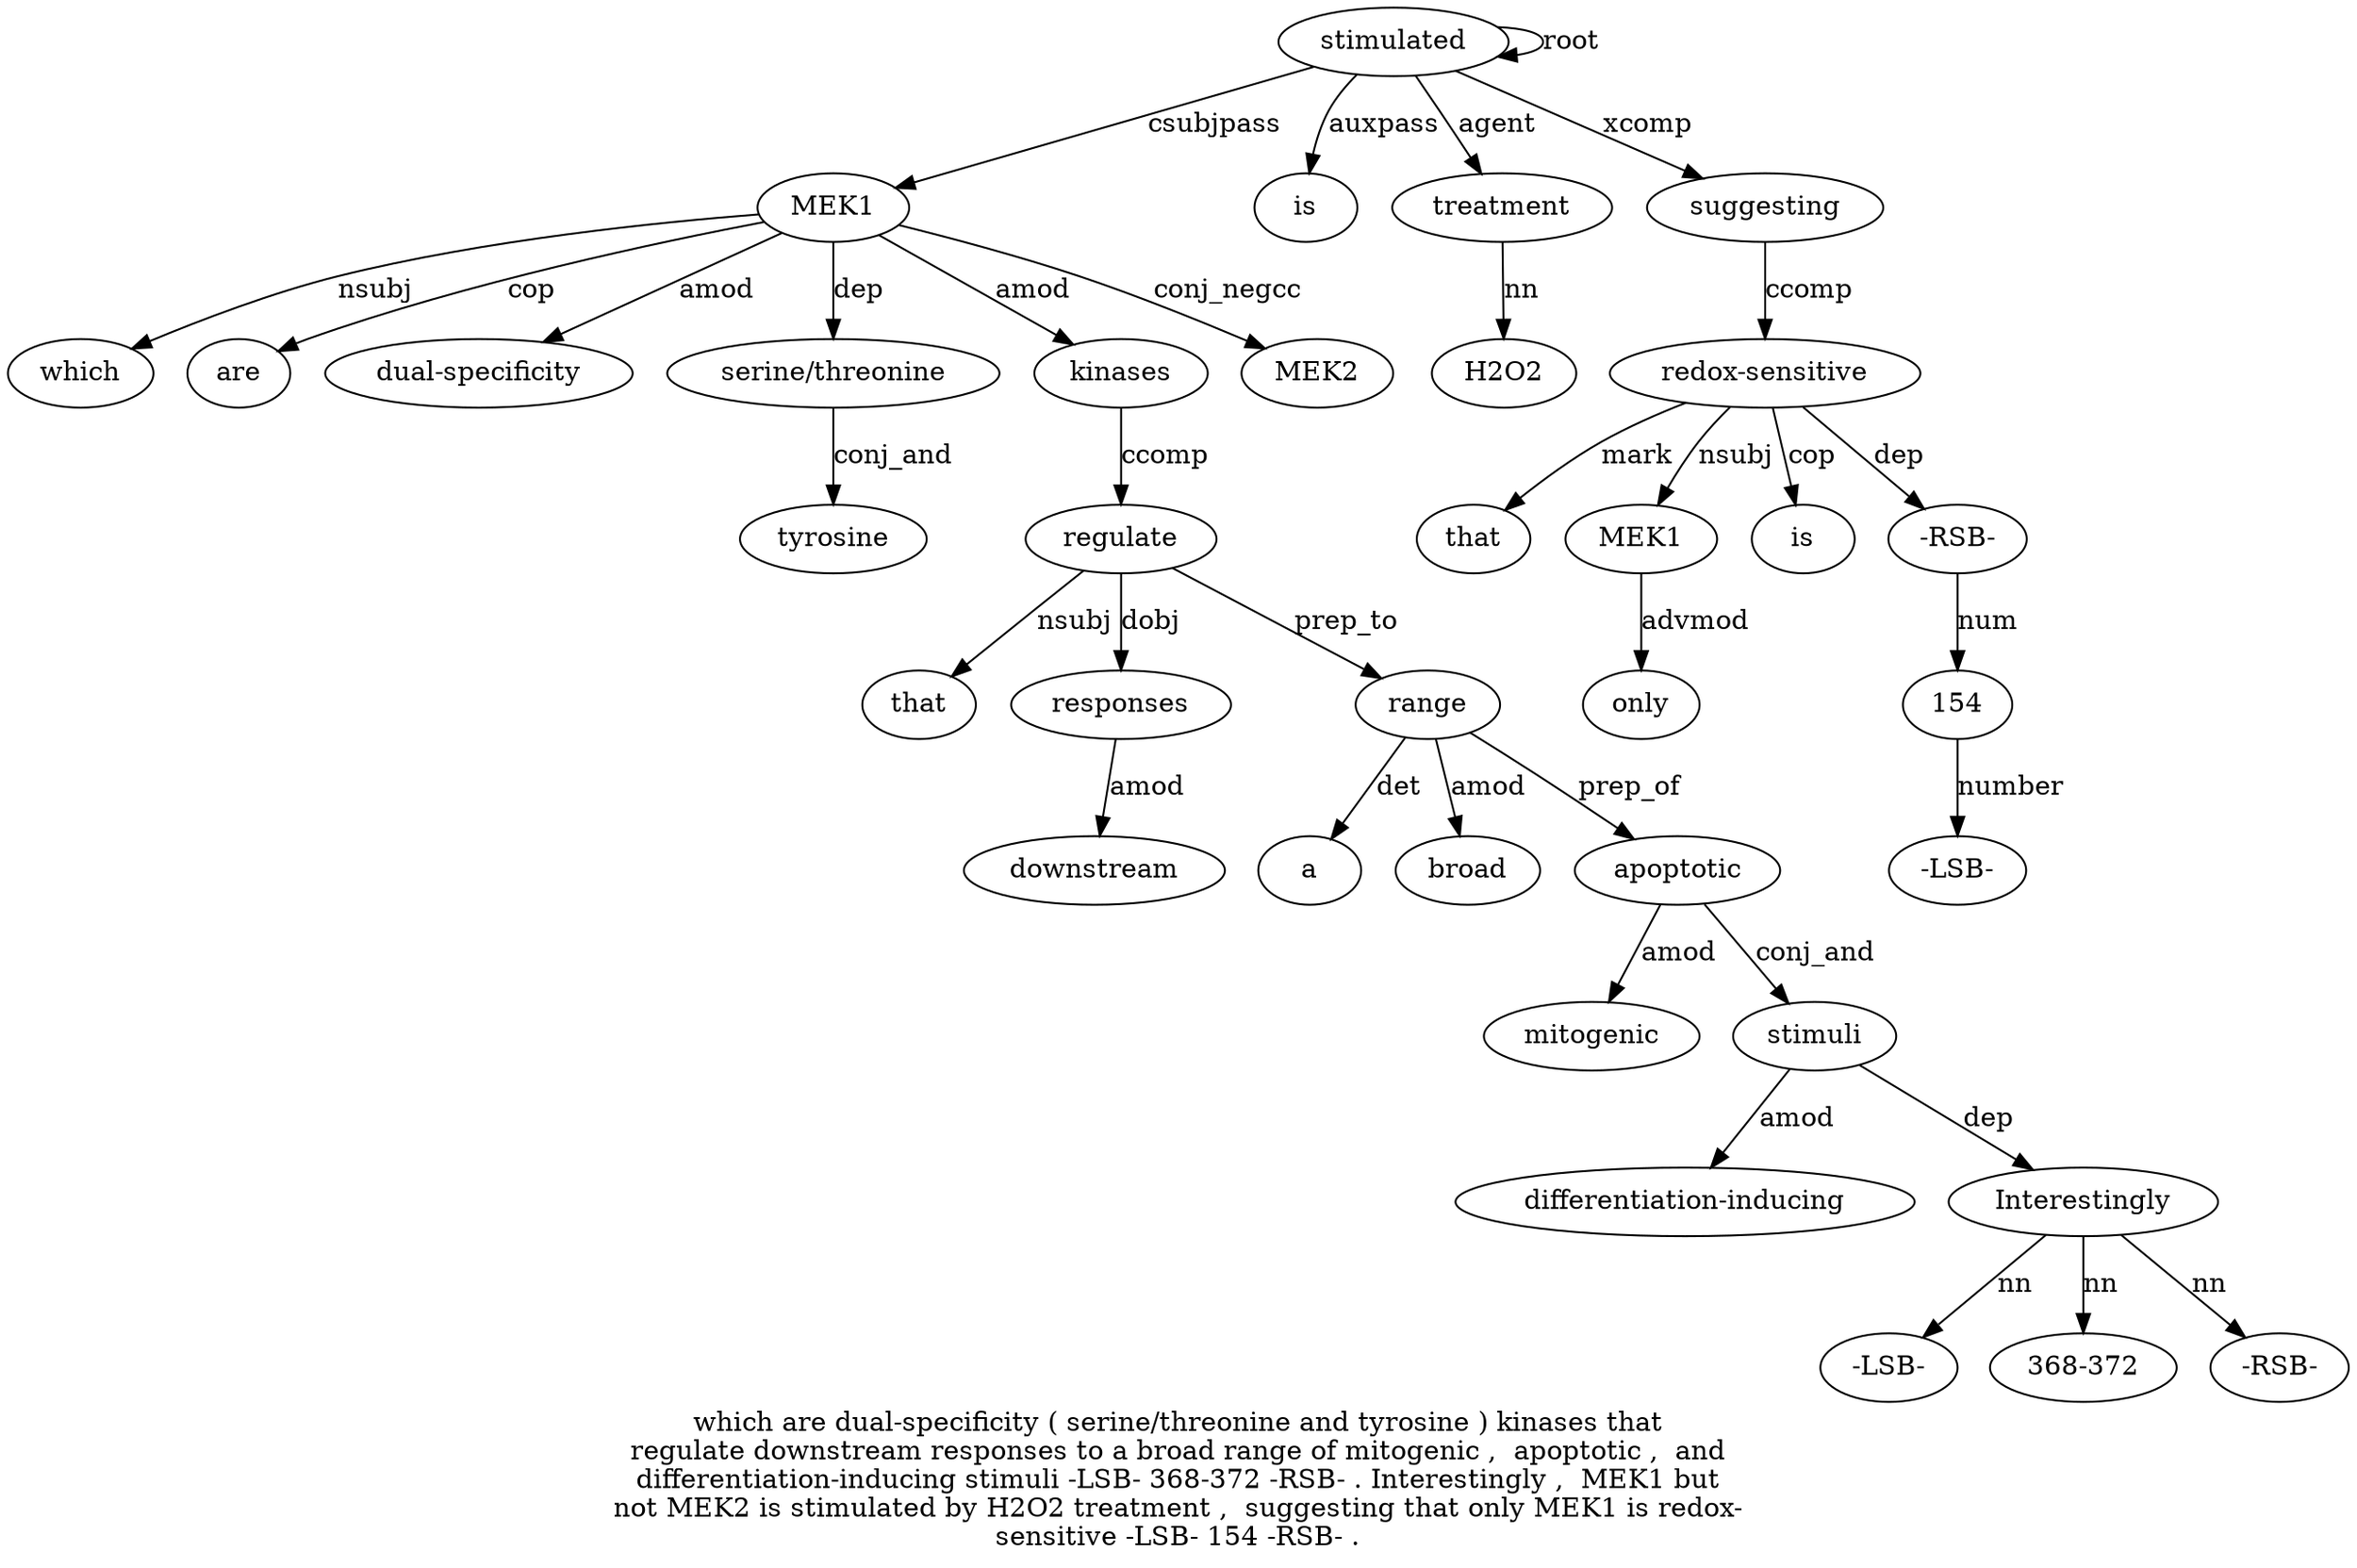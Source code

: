 digraph "which are dual-specificity ( serine/threonine and tyrosine ) kinases that regulate downstream responses to a broad range of mitogenic ,  apoptotic ,  and differentiation-inducing stimuli -LSB- 368-372 -RSB- . Interestingly ,  MEK1 but not MEK2 is stimulated by H2O2 treatment ,  suggesting that only MEK1 is redox-sensitive -LSB- 154 -RSB- ." {
label="which are dual-specificity ( serine/threonine and tyrosine ) kinases that
regulate downstream responses to a broad range of mitogenic ,  apoptotic ,  and
differentiation-inducing stimuli -LSB- 368-372 -RSB- . Interestingly ,  MEK1 but
not MEK2 is stimulated by H2O2 treatment ,  suggesting that only MEK1 is redox-
sensitive -LSB- 154 -RSB- .";
MEK132 [style=filled, fillcolor=white, label=MEK1];
which1 [style=filled, fillcolor=white, label=which];
MEK132 -> which1  [label=nsubj];
are2 [style=filled, fillcolor=white, label=are];
MEK132 -> are2  [label=cop];
"dual-specificity3" [style=filled, fillcolor=white, label="dual-specificity"];
MEK132 -> "dual-specificity3"  [label=amod];
"serine/threonine5" [style=filled, fillcolor=white, label="serine/threonine"];
MEK132 -> "serine/threonine5"  [label=dep];
tyrosine7 [style=filled, fillcolor=white, label=tyrosine];
"serine/threonine5" -> tyrosine7  [label=conj_and];
kinases9 [style=filled, fillcolor=white, label=kinases];
MEK132 -> kinases9  [label=amod];
regulate11 [style=filled, fillcolor=white, label=regulate];
that10 [style=filled, fillcolor=white, label=that];
regulate11 -> that10  [label=nsubj];
kinases9 -> regulate11  [label=ccomp];
responses13 [style=filled, fillcolor=white, label=responses];
downstream12 [style=filled, fillcolor=white, label=downstream];
responses13 -> downstream12  [label=amod];
regulate11 -> responses13  [label=dobj];
range17 [style=filled, fillcolor=white, label=range];
a15 [style=filled, fillcolor=white, label=a];
range17 -> a15  [label=det];
broad16 [style=filled, fillcolor=white, label=broad];
range17 -> broad16  [label=amod];
regulate11 -> range17  [label=prep_to];
apoptotic21 [style=filled, fillcolor=white, label=apoptotic];
mitogenic19 [style=filled, fillcolor=white, label=mitogenic];
apoptotic21 -> mitogenic19  [label=amod];
range17 -> apoptotic21  [label=prep_of];
stimuli25 [style=filled, fillcolor=white, label=stimuli];
"differentiation-inducing24" [style=filled, fillcolor=white, label="differentiation-inducing"];
stimuli25 -> "differentiation-inducing24"  [label=amod];
apoptotic21 -> stimuli25  [label=conj_and];
Interestingly30 [style=filled, fillcolor=white, label=Interestingly];
"-LSB-26" [style=filled, fillcolor=white, label="-LSB-"];
Interestingly30 -> "-LSB-26"  [label=nn];
"368-372" [style=filled, fillcolor=white, label="368-372"];
Interestingly30 -> "368-372"  [label=nn];
"-RSB-28" [style=filled, fillcolor=white, label="-RSB-"];
Interestingly30 -> "-RSB-28"  [label=nn];
stimuli25 -> Interestingly30  [label=dep];
stimulated37 [style=filled, fillcolor=white, label=stimulated];
stimulated37 -> MEK132  [label=csubjpass];
MEK235 [style=filled, fillcolor=white, label=MEK2];
MEK132 -> MEK235  [label=conj_negcc];
is36 [style=filled, fillcolor=white, label=is];
stimulated37 -> is36  [label=auxpass];
stimulated37 -> stimulated37  [label=root];
treatment40 [style=filled, fillcolor=white, label=treatment];
H2O239 [style=filled, fillcolor=white, label=H2O2];
treatment40 -> H2O239  [label=nn];
stimulated37 -> treatment40  [label=agent];
suggesting42 [style=filled, fillcolor=white, label=suggesting];
stimulated37 -> suggesting42  [label=xcomp];
"redox-sensitive47" [style=filled, fillcolor=white, label="redox-sensitive"];
that43 [style=filled, fillcolor=white, label=that];
"redox-sensitive47" -> that43  [label=mark];
MEK145 [style=filled, fillcolor=white, label=MEK1];
only44 [style=filled, fillcolor=white, label=only];
MEK145 -> only44  [label=advmod];
"redox-sensitive47" -> MEK145  [label=nsubj];
is46 [style=filled, fillcolor=white, label=is];
"redox-sensitive47" -> is46  [label=cop];
suggesting42 -> "redox-sensitive47"  [label=ccomp];
15449 [style=filled, fillcolor=white, label=154];
"-LSB-48" [style=filled, fillcolor=white, label="-LSB-"];
15449 -> "-LSB-48"  [label=number];
"-RSB-50" [style=filled, fillcolor=white, label="-RSB-"];
"-RSB-50" -> 15449  [label=num];
"redox-sensitive47" -> "-RSB-50"  [label=dep];
}
